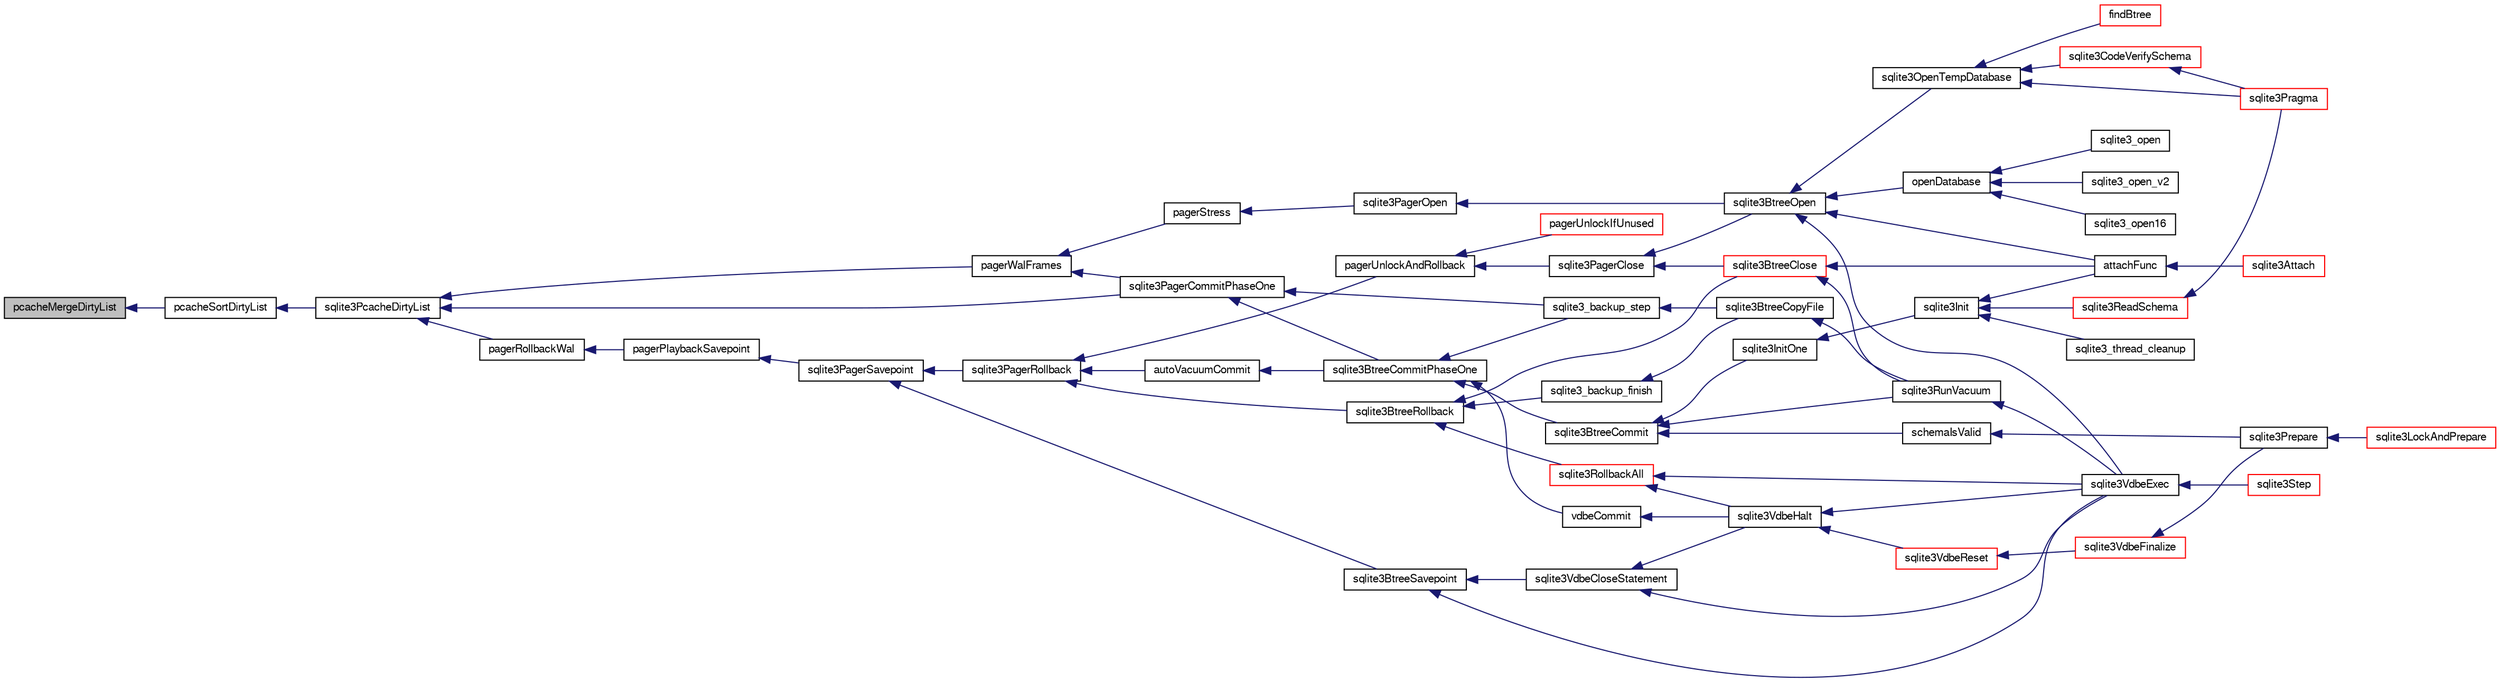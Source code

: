 digraph "pcacheMergeDirtyList"
{
  edge [fontname="FreeSans",fontsize="10",labelfontname="FreeSans",labelfontsize="10"];
  node [fontname="FreeSans",fontsize="10",shape=record];
  rankdir="LR";
  Node238249 [label="pcacheMergeDirtyList",height=0.2,width=0.4,color="black", fillcolor="grey75", style="filled", fontcolor="black"];
  Node238249 -> Node238250 [dir="back",color="midnightblue",fontsize="10",style="solid",fontname="FreeSans"];
  Node238250 [label="pcacheSortDirtyList",height=0.2,width=0.4,color="black", fillcolor="white", style="filled",URL="$sqlite3_8c.html#a514c3d7d59cd3820a8fb16a489631101"];
  Node238250 -> Node238251 [dir="back",color="midnightblue",fontsize="10",style="solid",fontname="FreeSans"];
  Node238251 [label="sqlite3PcacheDirtyList",height=0.2,width=0.4,color="black", fillcolor="white", style="filled",URL="$sqlite3_8c.html#a9fe5b4991391ec26e75fb59ee72704db"];
  Node238251 -> Node238252 [dir="back",color="midnightblue",fontsize="10",style="solid",fontname="FreeSans"];
  Node238252 [label="pagerRollbackWal",height=0.2,width=0.4,color="black", fillcolor="white", style="filled",URL="$sqlite3_8c.html#a80911cae8e3a137646b54d4e3e52147b"];
  Node238252 -> Node238253 [dir="back",color="midnightblue",fontsize="10",style="solid",fontname="FreeSans"];
  Node238253 [label="pagerPlaybackSavepoint",height=0.2,width=0.4,color="black", fillcolor="white", style="filled",URL="$sqlite3_8c.html#aedf76c3b6661c4244cc3e2c5464fd12e"];
  Node238253 -> Node238254 [dir="back",color="midnightblue",fontsize="10",style="solid",fontname="FreeSans"];
  Node238254 [label="sqlite3PagerSavepoint",height=0.2,width=0.4,color="black", fillcolor="white", style="filled",URL="$sqlite3_8c.html#a8b5f1920b6a8b564a47e243868f2c8d4"];
  Node238254 -> Node238255 [dir="back",color="midnightblue",fontsize="10",style="solid",fontname="FreeSans"];
  Node238255 [label="sqlite3PagerRollback",height=0.2,width=0.4,color="black", fillcolor="white", style="filled",URL="$sqlite3_8c.html#afdd2ecbb97b7a716892ff6bd10c7dfd0"];
  Node238255 -> Node238256 [dir="back",color="midnightblue",fontsize="10",style="solid",fontname="FreeSans"];
  Node238256 [label="pagerUnlockAndRollback",height=0.2,width=0.4,color="black", fillcolor="white", style="filled",URL="$sqlite3_8c.html#a02d96b7bf62c3b13ba905d168914518c"];
  Node238256 -> Node238257 [dir="back",color="midnightblue",fontsize="10",style="solid",fontname="FreeSans"];
  Node238257 [label="sqlite3PagerClose",height=0.2,width=0.4,color="black", fillcolor="white", style="filled",URL="$sqlite3_8c.html#af94b1f96b60689fd09422cce2c85f53f"];
  Node238257 -> Node238258 [dir="back",color="midnightblue",fontsize="10",style="solid",fontname="FreeSans"];
  Node238258 [label="sqlite3BtreeOpen",height=0.2,width=0.4,color="black", fillcolor="white", style="filled",URL="$sqlite3_8c.html#a13dcb44dc34af6ce9d38de9c5aa975f9"];
  Node238258 -> Node238259 [dir="back",color="midnightblue",fontsize="10",style="solid",fontname="FreeSans"];
  Node238259 [label="sqlite3VdbeExec",height=0.2,width=0.4,color="black", fillcolor="white", style="filled",URL="$sqlite3_8c.html#a8ce40a614bdc56719c4d642b1e4dfb21"];
  Node238259 -> Node238260 [dir="back",color="midnightblue",fontsize="10",style="solid",fontname="FreeSans"];
  Node238260 [label="sqlite3Step",height=0.2,width=0.4,color="red", fillcolor="white", style="filled",URL="$sqlite3_8c.html#a3f2872e873e2758a4beedad1d5113554"];
  Node238258 -> Node238287 [dir="back",color="midnightblue",fontsize="10",style="solid",fontname="FreeSans"];
  Node238287 [label="attachFunc",height=0.2,width=0.4,color="black", fillcolor="white", style="filled",URL="$sqlite3_8c.html#a69cb751a7da501b9a0aa37e0d7c3eaf7"];
  Node238287 -> Node238288 [dir="back",color="midnightblue",fontsize="10",style="solid",fontname="FreeSans"];
  Node238288 [label="sqlite3Attach",height=0.2,width=0.4,color="red", fillcolor="white", style="filled",URL="$sqlite3_8c.html#ae0907fe0b43cc1b4c7e6a16213e8546f"];
  Node238258 -> Node238520 [dir="back",color="midnightblue",fontsize="10",style="solid",fontname="FreeSans"];
  Node238520 [label="sqlite3OpenTempDatabase",height=0.2,width=0.4,color="black", fillcolor="white", style="filled",URL="$sqlite3_8c.html#aaf3088380b731428b72d3b5777f93755"];
  Node238520 -> Node238464 [dir="back",color="midnightblue",fontsize="10",style="solid",fontname="FreeSans"];
  Node238464 [label="findBtree",height=0.2,width=0.4,color="red", fillcolor="white", style="filled",URL="$sqlite3_8c.html#ab4ee5743b77efd7f8832bf0b9315f973"];
  Node238520 -> Node238521 [dir="back",color="midnightblue",fontsize="10",style="solid",fontname="FreeSans"];
  Node238521 [label="sqlite3CodeVerifySchema",height=0.2,width=0.4,color="red", fillcolor="white", style="filled",URL="$sqlite3_8c.html#ad9d8708d96f8416ec59ebf41c57000f9"];
  Node238521 -> Node238337 [dir="back",color="midnightblue",fontsize="10",style="solid",fontname="FreeSans"];
  Node238337 [label="sqlite3Pragma",height=0.2,width=0.4,color="red", fillcolor="white", style="filled",URL="$sqlite3_8c.html#a111391370f58f8e6a6eca51fd34d62ed"];
  Node238520 -> Node238337 [dir="back",color="midnightblue",fontsize="10",style="solid",fontname="FreeSans"];
  Node238258 -> Node238494 [dir="back",color="midnightblue",fontsize="10",style="solid",fontname="FreeSans"];
  Node238494 [label="openDatabase",height=0.2,width=0.4,color="black", fillcolor="white", style="filled",URL="$sqlite3_8c.html#a6a9c3bc3a64234e863413f41db473758"];
  Node238494 -> Node238495 [dir="back",color="midnightblue",fontsize="10",style="solid",fontname="FreeSans"];
  Node238495 [label="sqlite3_open",height=0.2,width=0.4,color="black", fillcolor="white", style="filled",URL="$sqlite3_8h.html#a97ba966ed1acc38409786258268f5f71"];
  Node238494 -> Node238496 [dir="back",color="midnightblue",fontsize="10",style="solid",fontname="FreeSans"];
  Node238496 [label="sqlite3_open_v2",height=0.2,width=0.4,color="black", fillcolor="white", style="filled",URL="$sqlite3_8h.html#a140fe275b6975dc867cea50a65a217c4"];
  Node238494 -> Node238497 [dir="back",color="midnightblue",fontsize="10",style="solid",fontname="FreeSans"];
  Node238497 [label="sqlite3_open16",height=0.2,width=0.4,color="black", fillcolor="white", style="filled",URL="$sqlite3_8h.html#adbc401bb96713f32e553db32f6f3ca33"];
  Node238257 -> Node238525 [dir="back",color="midnightblue",fontsize="10",style="solid",fontname="FreeSans"];
  Node238525 [label="sqlite3BtreeClose",height=0.2,width=0.4,color="red", fillcolor="white", style="filled",URL="$sqlite3_8c.html#a729b65009b66a99200496b09c124df01"];
  Node238525 -> Node238287 [dir="back",color="midnightblue",fontsize="10",style="solid",fontname="FreeSans"];
  Node238525 -> Node238445 [dir="back",color="midnightblue",fontsize="10",style="solid",fontname="FreeSans"];
  Node238445 [label="sqlite3RunVacuum",height=0.2,width=0.4,color="black", fillcolor="white", style="filled",URL="$sqlite3_8c.html#a5e83ddc7b3e7e8e79ad5d1fc92de1d2f"];
  Node238445 -> Node238259 [dir="back",color="midnightblue",fontsize="10",style="solid",fontname="FreeSans"];
  Node238256 -> Node238530 [dir="back",color="midnightblue",fontsize="10",style="solid",fontname="FreeSans"];
  Node238530 [label="pagerUnlockIfUnused",height=0.2,width=0.4,color="red", fillcolor="white", style="filled",URL="$sqlite3_8c.html#abf547f4276efb6f10262f7fde1e4d065"];
  Node238255 -> Node238572 [dir="back",color="midnightblue",fontsize="10",style="solid",fontname="FreeSans"];
  Node238572 [label="autoVacuumCommit",height=0.2,width=0.4,color="black", fillcolor="white", style="filled",URL="$sqlite3_8c.html#a809d22c6311135ae3048adf41febaef0"];
  Node238572 -> Node238573 [dir="back",color="midnightblue",fontsize="10",style="solid",fontname="FreeSans"];
  Node238573 [label="sqlite3BtreeCommitPhaseOne",height=0.2,width=0.4,color="black", fillcolor="white", style="filled",URL="$sqlite3_8c.html#ae266cba101e64ad99a166f237532e262"];
  Node238573 -> Node238574 [dir="back",color="midnightblue",fontsize="10",style="solid",fontname="FreeSans"];
  Node238574 [label="sqlite3BtreeCommit",height=0.2,width=0.4,color="black", fillcolor="white", style="filled",URL="$sqlite3_8c.html#a8e56ab314556935f9f73080147d26419"];
  Node238574 -> Node238285 [dir="back",color="midnightblue",fontsize="10",style="solid",fontname="FreeSans"];
  Node238285 [label="sqlite3InitOne",height=0.2,width=0.4,color="black", fillcolor="white", style="filled",URL="$sqlite3_8c.html#ac4318b25df65269906b0379251fe9b85"];
  Node238285 -> Node238286 [dir="back",color="midnightblue",fontsize="10",style="solid",fontname="FreeSans"];
  Node238286 [label="sqlite3Init",height=0.2,width=0.4,color="black", fillcolor="white", style="filled",URL="$sqlite3_8c.html#aed74e3dc765631a833f522f425ff5a48"];
  Node238286 -> Node238287 [dir="back",color="midnightblue",fontsize="10",style="solid",fontname="FreeSans"];
  Node238286 -> Node238291 [dir="back",color="midnightblue",fontsize="10",style="solid",fontname="FreeSans"];
  Node238291 [label="sqlite3ReadSchema",height=0.2,width=0.4,color="red", fillcolor="white", style="filled",URL="$sqlite3_8c.html#ac41a97f30334f7d35b2b5713097eca90"];
  Node238291 -> Node238337 [dir="back",color="midnightblue",fontsize="10",style="solid",fontname="FreeSans"];
  Node238286 -> Node238385 [dir="back",color="midnightblue",fontsize="10",style="solid",fontname="FreeSans"];
  Node238385 [label="sqlite3_thread_cleanup",height=0.2,width=0.4,color="black", fillcolor="white", style="filled",URL="$sqlite3_8h.html#a34980c829db84f02e1a1599063469f06"];
  Node238574 -> Node238470 [dir="back",color="midnightblue",fontsize="10",style="solid",fontname="FreeSans"];
  Node238470 [label="schemaIsValid",height=0.2,width=0.4,color="black", fillcolor="white", style="filled",URL="$sqlite3_8c.html#a7c466fe28e7ca6f46b8bf72c46d9738d"];
  Node238470 -> Node238438 [dir="back",color="midnightblue",fontsize="10",style="solid",fontname="FreeSans"];
  Node238438 [label="sqlite3Prepare",height=0.2,width=0.4,color="black", fillcolor="white", style="filled",URL="$sqlite3_8c.html#acb25890858d0bf4b12eb7aae569f0c7b"];
  Node238438 -> Node238439 [dir="back",color="midnightblue",fontsize="10",style="solid",fontname="FreeSans"];
  Node238439 [label="sqlite3LockAndPrepare",height=0.2,width=0.4,color="red", fillcolor="white", style="filled",URL="$sqlite3_8c.html#a5db1ec5589aa2b02c6d979211a8789bd"];
  Node238574 -> Node238445 [dir="back",color="midnightblue",fontsize="10",style="solid",fontname="FreeSans"];
  Node238573 -> Node238472 [dir="back",color="midnightblue",fontsize="10",style="solid",fontname="FreeSans"];
  Node238472 [label="sqlite3_backup_step",height=0.2,width=0.4,color="black", fillcolor="white", style="filled",URL="$sqlite3_8h.html#a1699b75e98d082eebc465a9e64c35269"];
  Node238472 -> Node238473 [dir="back",color="midnightblue",fontsize="10",style="solid",fontname="FreeSans"];
  Node238473 [label="sqlite3BtreeCopyFile",height=0.2,width=0.4,color="black", fillcolor="white", style="filled",URL="$sqlite3_8c.html#a4d9e19a79f0d5c1dfcef0bd137ae83f9"];
  Node238473 -> Node238445 [dir="back",color="midnightblue",fontsize="10",style="solid",fontname="FreeSans"];
  Node238573 -> Node238575 [dir="back",color="midnightblue",fontsize="10",style="solid",fontname="FreeSans"];
  Node238575 [label="vdbeCommit",height=0.2,width=0.4,color="black", fillcolor="white", style="filled",URL="$sqlite3_8c.html#a5d7f1e0625451b987728f600cfe1b92d"];
  Node238575 -> Node238478 [dir="back",color="midnightblue",fontsize="10",style="solid",fontname="FreeSans"];
  Node238478 [label="sqlite3VdbeHalt",height=0.2,width=0.4,color="black", fillcolor="white", style="filled",URL="$sqlite3_8c.html#a8d1d99703d999190fbc35ecc981cb709"];
  Node238478 -> Node238479 [dir="back",color="midnightblue",fontsize="10",style="solid",fontname="FreeSans"];
  Node238479 [label="sqlite3VdbeReset",height=0.2,width=0.4,color="red", fillcolor="white", style="filled",URL="$sqlite3_8c.html#a315a913742f7267f90d46d41446353b1"];
  Node238479 -> Node238480 [dir="back",color="midnightblue",fontsize="10",style="solid",fontname="FreeSans"];
  Node238480 [label="sqlite3VdbeFinalize",height=0.2,width=0.4,color="red", fillcolor="white", style="filled",URL="$sqlite3_8c.html#af81e0c8d03b71610d3a826469f67bbd4"];
  Node238480 -> Node238438 [dir="back",color="midnightblue",fontsize="10",style="solid",fontname="FreeSans"];
  Node238478 -> Node238259 [dir="back",color="midnightblue",fontsize="10",style="solid",fontname="FreeSans"];
  Node238255 -> Node238578 [dir="back",color="midnightblue",fontsize="10",style="solid",fontname="FreeSans"];
  Node238578 [label="sqlite3BtreeRollback",height=0.2,width=0.4,color="black", fillcolor="white", style="filled",URL="$sqlite3_8c.html#a317473acdafdd688385c8954f09de186"];
  Node238578 -> Node238525 [dir="back",color="midnightblue",fontsize="10",style="solid",fontname="FreeSans"];
  Node238578 -> Node238489 [dir="back",color="midnightblue",fontsize="10",style="solid",fontname="FreeSans"];
  Node238489 [label="sqlite3_backup_finish",height=0.2,width=0.4,color="black", fillcolor="white", style="filled",URL="$sqlite3_8h.html#a176857dd58d99be53b6d7305533e0048"];
  Node238489 -> Node238473 [dir="back",color="midnightblue",fontsize="10",style="solid",fontname="FreeSans"];
  Node238578 -> Node238477 [dir="back",color="midnightblue",fontsize="10",style="solid",fontname="FreeSans"];
  Node238477 [label="sqlite3RollbackAll",height=0.2,width=0.4,color="red", fillcolor="white", style="filled",URL="$sqlite3_8c.html#ad902dd388d73208539f557962e3fe6bb"];
  Node238477 -> Node238478 [dir="back",color="midnightblue",fontsize="10",style="solid",fontname="FreeSans"];
  Node238477 -> Node238259 [dir="back",color="midnightblue",fontsize="10",style="solid",fontname="FreeSans"];
  Node238254 -> Node238626 [dir="back",color="midnightblue",fontsize="10",style="solid",fontname="FreeSans"];
  Node238626 [label="sqlite3BtreeSavepoint",height=0.2,width=0.4,color="black", fillcolor="white", style="filled",URL="$sqlite3_8c.html#a4580edf7e5192abf64317a3931972115"];
  Node238626 -> Node238627 [dir="back",color="midnightblue",fontsize="10",style="solid",fontname="FreeSans"];
  Node238627 [label="sqlite3VdbeCloseStatement",height=0.2,width=0.4,color="black", fillcolor="white", style="filled",URL="$sqlite3_8c.html#a4c26892e24ee00a0b5ba3bdeaf2d36fa"];
  Node238627 -> Node238478 [dir="back",color="midnightblue",fontsize="10",style="solid",fontname="FreeSans"];
  Node238627 -> Node238259 [dir="back",color="midnightblue",fontsize="10",style="solid",fontname="FreeSans"];
  Node238626 -> Node238259 [dir="back",color="midnightblue",fontsize="10",style="solid",fontname="FreeSans"];
  Node238251 -> Node238617 [dir="back",color="midnightblue",fontsize="10",style="solid",fontname="FreeSans"];
  Node238617 [label="pagerWalFrames",height=0.2,width=0.4,color="black", fillcolor="white", style="filled",URL="$sqlite3_8c.html#a1675dba6bfeb50d8aa8a0509103fd004"];
  Node238617 -> Node238618 [dir="back",color="midnightblue",fontsize="10",style="solid",fontname="FreeSans"];
  Node238618 [label="pagerStress",height=0.2,width=0.4,color="black", fillcolor="white", style="filled",URL="$sqlite3_8c.html#abb21a3a371038e9e3e69af0f21a1b386"];
  Node238618 -> Node238619 [dir="back",color="midnightblue",fontsize="10",style="solid",fontname="FreeSans"];
  Node238619 [label="sqlite3PagerOpen",height=0.2,width=0.4,color="black", fillcolor="white", style="filled",URL="$sqlite3_8c.html#a5b4a74e8a1754922c482b7af19b30611"];
  Node238619 -> Node238258 [dir="back",color="midnightblue",fontsize="10",style="solid",fontname="FreeSans"];
  Node238617 -> Node238606 [dir="back",color="midnightblue",fontsize="10",style="solid",fontname="FreeSans"];
  Node238606 [label="sqlite3PagerCommitPhaseOne",height=0.2,width=0.4,color="black", fillcolor="white", style="filled",URL="$sqlite3_8c.html#a2baf986bff9120486e9acc5951494ea7"];
  Node238606 -> Node238573 [dir="back",color="midnightblue",fontsize="10",style="solid",fontname="FreeSans"];
  Node238606 -> Node238472 [dir="back",color="midnightblue",fontsize="10",style="solid",fontname="FreeSans"];
  Node238251 -> Node238606 [dir="back",color="midnightblue",fontsize="10",style="solid",fontname="FreeSans"];
}

